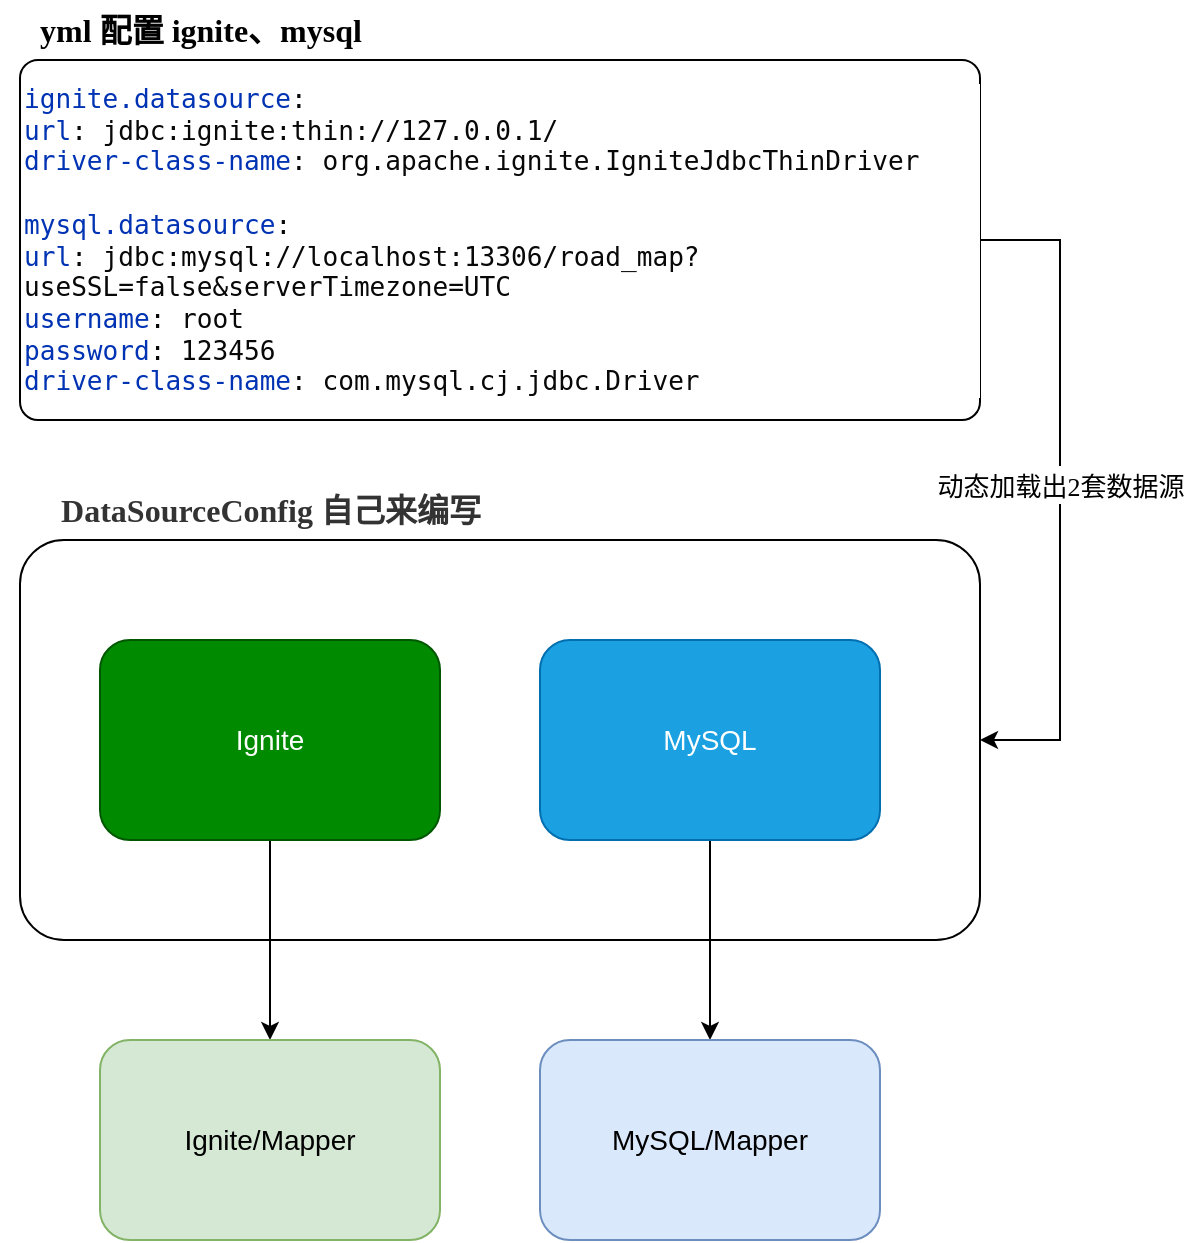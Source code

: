 <mxfile version="20.2.8" type="device"><diagram id="OfueGv3TDxaJoiHR6Bu8" name="第 1 页"><mxGraphModel dx="1234" dy="789" grid="0" gridSize="10" guides="1" tooltips="1" connect="1" arrows="1" fold="1" page="1" pageScale="1" pageWidth="900" pageHeight="1600" math="0" shadow="0"><root><mxCell id="0"/><mxCell id="1" parent="0"/><mxCell id="L8ZVIdIQE-ac07-PAUBq-13" style="edgeStyle=orthogonalEdgeStyle;rounded=0;orthogonalLoop=1;jettySize=auto;html=1;exitX=1;exitY=0.5;exitDx=0;exitDy=0;entryX=1;entryY=0.5;entryDx=0;entryDy=0;fontSize=14;" edge="1" parent="1" source="L8ZVIdIQE-ac07-PAUBq-1" target="L8ZVIdIQE-ac07-PAUBq-3"><mxGeometry relative="1" as="geometry"><Array as="points"><mxPoint x="600" y="290"/><mxPoint x="600" y="540"/></Array></mxGeometry></mxCell><mxCell id="L8ZVIdIQE-ac07-PAUBq-14" value="&lt;font style=&quot;font-size: 13px;&quot;&gt;动态加载出2套数据源&lt;/font&gt;" style="edgeLabel;html=1;align=center;verticalAlign=middle;resizable=0;points=[];fontSize=16;fontFamily=Comic Sans MS;" vertex="1" connectable="0" parent="L8ZVIdIQE-ac07-PAUBq-13"><mxGeometry x="-0.027" relative="1" as="geometry"><mxPoint y="1" as="offset"/></mxGeometry></mxCell><mxCell id="L8ZVIdIQE-ac07-PAUBq-1" value="&lt;div style=&quot;background-color: rgb(255, 255, 255); color: rgb(8, 8, 8); font-family: &amp;quot;JetBrains Mono&amp;quot;, monospace; font-size: 9.8pt;&quot;&gt;&lt;span style=&quot;color:#0033b3;&quot;&gt;ignite.datasource&lt;/span&gt;:&lt;br&gt;  &lt;span style=&quot;color:#0033b3;&quot;&gt;url&lt;/span&gt;: jdbc:ignite:thin://127.0.0.1/&lt;br&gt;  &lt;span style=&quot;color:#0033b3;&quot;&gt;driver-class-name&lt;/span&gt;: org.apache.ignite.IgniteJdbcThinDriver&lt;br&gt;&lt;br&gt;&lt;div style=&quot;font-size: 9.8pt;&quot;&gt;&lt;span style=&quot;color:#0033b3;&quot;&gt;mysql.datasource&lt;/span&gt;:&lt;br&gt;  &lt;span style=&quot;color:#0033b3;&quot;&gt;url&lt;/span&gt;: jdbc:mysql://localhost:13306/road_map?useSSL=false&amp;amp;serverTimezone=UTC&lt;br&gt;  &lt;span style=&quot;color:#0033b3;&quot;&gt;username&lt;/span&gt;: root&lt;br&gt;  &lt;span style=&quot;color:#0033b3;&quot;&gt;password&lt;/span&gt;: 123456&lt;br&gt;  &lt;span style=&quot;color:#0033b3;&quot;&gt;driver-class-name&lt;/span&gt;: com.mysql.cj.jdbc.Driver&lt;/div&gt;&lt;/div&gt;" style="rounded=1;whiteSpace=wrap;html=1;arcSize=5;align=left;" vertex="1" parent="1"><mxGeometry x="80" y="200" width="480" height="180" as="geometry"/></mxCell><mxCell id="L8ZVIdIQE-ac07-PAUBq-2" value="&lt;b&gt;&lt;font face=&quot;Comic Sans MS&quot; style=&quot;font-size: 16px;&quot;&gt;yml 配置 ignite、mysql&lt;/font&gt;&lt;/b&gt;" style="text;html=1;align=center;verticalAlign=middle;resizable=0;points=[];autosize=1;strokeColor=none;fillColor=none;" vertex="1" parent="1"><mxGeometry x="70" y="170" width="200" height="30" as="geometry"/></mxCell><mxCell id="L8ZVIdIQE-ac07-PAUBq-3" value="" style="rounded=1;whiteSpace=wrap;html=1;arcSize=11;" vertex="1" parent="1"><mxGeometry x="80" y="440" width="480" height="200" as="geometry"/></mxCell><mxCell id="L8ZVIdIQE-ac07-PAUBq-4" value="&lt;span style=&quot;caret-color: rgb(51, 51, 51); color: rgb(51, 51, 51); font-size: 16px; orphans: 4; text-align: start; text-size-adjust: auto; background-color: rgb(255, 255, 255);&quot;&gt;&lt;b style=&quot;&quot;&gt;&lt;font face=&quot;Comic Sans MS&quot;&gt;DataSourceConfig 自己来编写&lt;/font&gt;&lt;/b&gt;&lt;/span&gt;" style="text;html=1;align=center;verticalAlign=middle;resizable=0;points=[];autosize=1;strokeColor=none;fillColor=none;" vertex="1" parent="1"><mxGeometry x="80" y="410" width="250" height="30" as="geometry"/></mxCell><mxCell id="L8ZVIdIQE-ac07-PAUBq-11" style="edgeStyle=orthogonalEdgeStyle;rounded=0;orthogonalLoop=1;jettySize=auto;html=1;exitX=0.5;exitY=1;exitDx=0;exitDy=0;fontSize=14;" edge="1" parent="1" source="L8ZVIdIQE-ac07-PAUBq-7" target="L8ZVIdIQE-ac07-PAUBq-9"><mxGeometry relative="1" as="geometry"/></mxCell><mxCell id="L8ZVIdIQE-ac07-PAUBq-7" value="Ignite" style="rounded=1;whiteSpace=wrap;html=1;fontSize=14;fillColor=#008a00;fontColor=#ffffff;strokeColor=#005700;" vertex="1" parent="1"><mxGeometry x="120" y="490" width="170" height="100" as="geometry"/></mxCell><mxCell id="L8ZVIdIQE-ac07-PAUBq-12" style="edgeStyle=orthogonalEdgeStyle;rounded=0;orthogonalLoop=1;jettySize=auto;html=1;exitX=0.5;exitY=1;exitDx=0;exitDy=0;fontSize=14;" edge="1" parent="1" source="L8ZVIdIQE-ac07-PAUBq-8" target="L8ZVIdIQE-ac07-PAUBq-10"><mxGeometry relative="1" as="geometry"/></mxCell><mxCell id="L8ZVIdIQE-ac07-PAUBq-8" value="MySQL" style="rounded=1;whiteSpace=wrap;html=1;fontSize=14;fillColor=#1ba1e2;fontColor=#ffffff;strokeColor=#006EAF;" vertex="1" parent="1"><mxGeometry x="340" y="490" width="170" height="100" as="geometry"/></mxCell><mxCell id="L8ZVIdIQE-ac07-PAUBq-9" value="Ignite/Mapper" style="rounded=1;whiteSpace=wrap;html=1;fontSize=14;fillColor=#d5e8d4;strokeColor=#82b366;" vertex="1" parent="1"><mxGeometry x="120" y="690" width="170" height="100" as="geometry"/></mxCell><mxCell id="L8ZVIdIQE-ac07-PAUBq-10" value="MySQL/Mapper" style="rounded=1;whiteSpace=wrap;html=1;fontSize=14;fillColor=#dae8fc;strokeColor=#6c8ebf;" vertex="1" parent="1"><mxGeometry x="340" y="690" width="170" height="100" as="geometry"/></mxCell></root></mxGraphModel></diagram></mxfile>